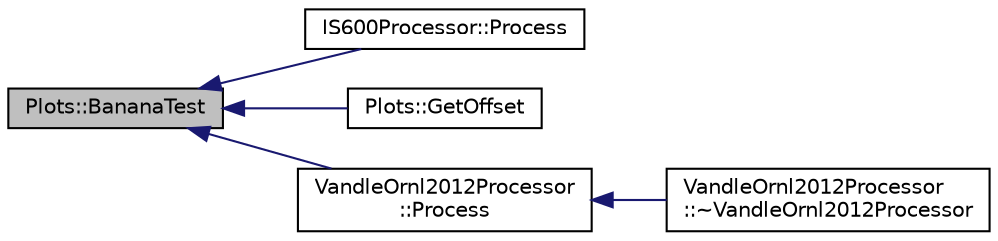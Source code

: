 digraph "Plots::BananaTest"
{
  edge [fontname="Helvetica",fontsize="10",labelfontname="Helvetica",labelfontsize="10"];
  node [fontname="Helvetica",fontsize="10",shape=record];
  rankdir="LR";
  Node1 [label="Plots::BananaTest",height=0.2,width=0.4,color="black", fillcolor="grey75", style="filled", fontcolor="black"];
  Node1 -> Node2 [dir="back",color="midnightblue",fontsize="10",style="solid",fontname="Helvetica"];
  Node2 [label="IS600Processor::Process",height=0.2,width=0.4,color="black", fillcolor="white", style="filled",URL="$de/d81/class_i_s600_processor.html#a92f29e9c021fffb08f02bf48d12aff42"];
  Node1 -> Node3 [dir="back",color="midnightblue",fontsize="10",style="solid",fontname="Helvetica"];
  Node3 [label="Plots::GetOffset",height=0.2,width=0.4,color="black", fillcolor="white", style="filled",URL="$d7/d8b/class_plots.html#adc29f9a0571d3b623bed089d4f9daa7a"];
  Node1 -> Node4 [dir="back",color="midnightblue",fontsize="10",style="solid",fontname="Helvetica"];
  Node4 [label="VandleOrnl2012Processor\l::Process",height=0.2,width=0.4,color="black", fillcolor="white", style="filled",URL="$d1/dd7/class_vandle_ornl2012_processor.html#a05b7477fad0d6614e01ca86cb9cff0bf"];
  Node4 -> Node5 [dir="back",color="midnightblue",fontsize="10",style="solid",fontname="Helvetica"];
  Node5 [label="VandleOrnl2012Processor\l::~VandleOrnl2012Processor",height=0.2,width=0.4,color="black", fillcolor="white", style="filled",URL="$d1/dd7/class_vandle_ornl2012_processor.html#a394c47ec126f1be6ca5ef7dc5ce305d1"];
}
